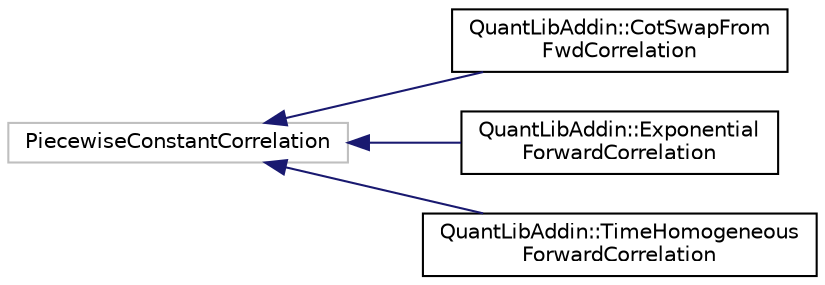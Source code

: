 digraph "Graphical Class Hierarchy"
{
  edge [fontname="Helvetica",fontsize="10",labelfontname="Helvetica",labelfontsize="10"];
  node [fontname="Helvetica",fontsize="10",shape=record];
  rankdir="LR";
  Node47 [label="PiecewiseConstantCorrelation",height=0.2,width=0.4,color="grey75", fillcolor="white", style="filled"];
  Node47 -> Node0 [dir="back",color="midnightblue",fontsize="10",style="solid",fontname="Helvetica"];
  Node0 [label="QuantLibAddin::CotSwapFrom\lFwdCorrelation",height=0.2,width=0.4,color="black", fillcolor="white", style="filled",URL="$class_quant_lib_addin_1_1_cot_swap_from_fwd_correlation.html"];
  Node47 -> Node49 [dir="back",color="midnightblue",fontsize="10",style="solid",fontname="Helvetica"];
  Node49 [label="QuantLibAddin::Exponential\lForwardCorrelation",height=0.2,width=0.4,color="black", fillcolor="white", style="filled",URL="$class_quant_lib_addin_1_1_exponential_forward_correlation.html"];
  Node47 -> Node50 [dir="back",color="midnightblue",fontsize="10",style="solid",fontname="Helvetica"];
  Node50 [label="QuantLibAddin::TimeHomogeneous\lForwardCorrelation",height=0.2,width=0.4,color="black", fillcolor="white", style="filled",URL="$class_quant_lib_addin_1_1_time_homogeneous_forward_correlation.html"];
}

